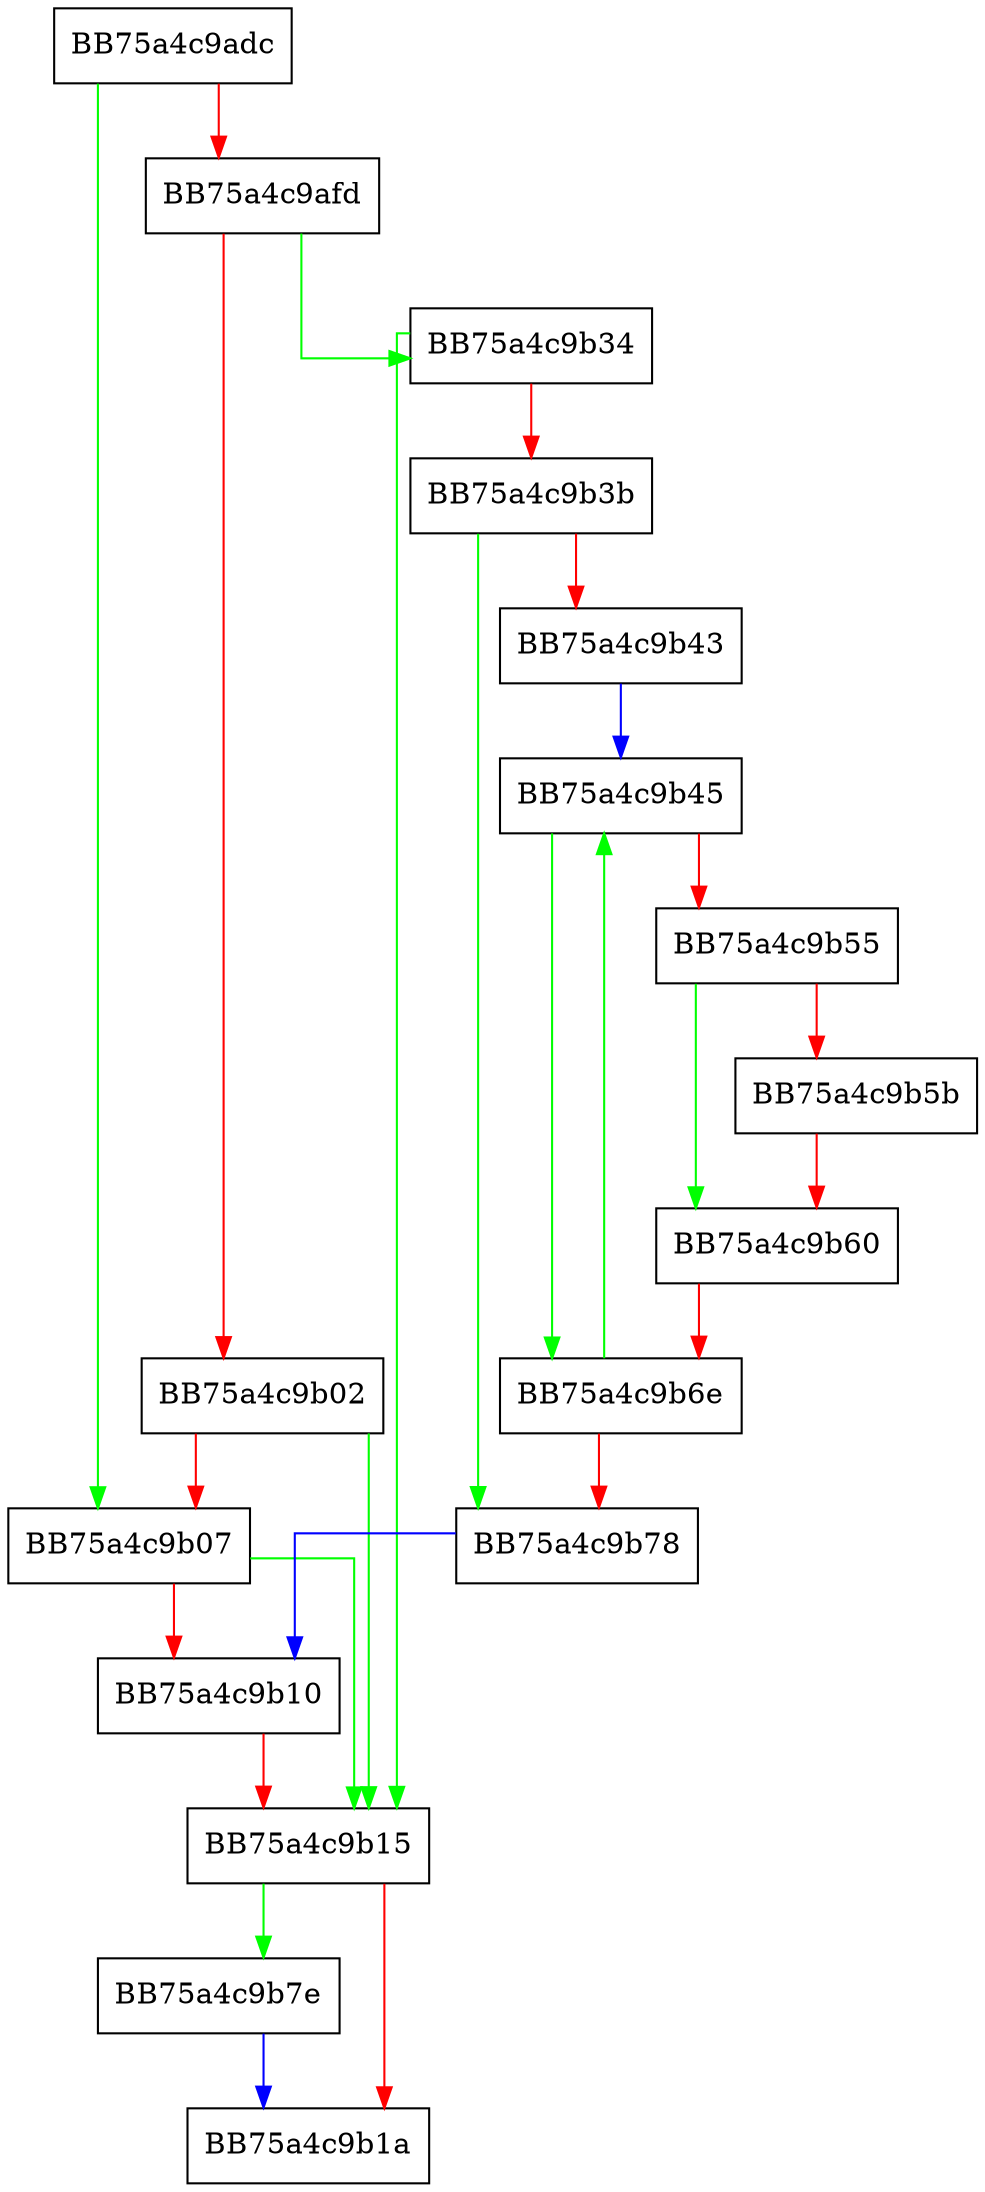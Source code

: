 digraph scmmFreeVariant {
  node [shape="box"];
  graph [splines=ortho];
  BB75a4c9adc -> BB75a4c9b07 [color="green"];
  BB75a4c9adc -> BB75a4c9afd [color="red"];
  BB75a4c9afd -> BB75a4c9b34 [color="green"];
  BB75a4c9afd -> BB75a4c9b02 [color="red"];
  BB75a4c9b02 -> BB75a4c9b15 [color="green"];
  BB75a4c9b02 -> BB75a4c9b07 [color="red"];
  BB75a4c9b07 -> BB75a4c9b15 [color="green"];
  BB75a4c9b07 -> BB75a4c9b10 [color="red"];
  BB75a4c9b10 -> BB75a4c9b15 [color="red"];
  BB75a4c9b15 -> BB75a4c9b7e [color="green"];
  BB75a4c9b15 -> BB75a4c9b1a [color="red"];
  BB75a4c9b34 -> BB75a4c9b15 [color="green"];
  BB75a4c9b34 -> BB75a4c9b3b [color="red"];
  BB75a4c9b3b -> BB75a4c9b78 [color="green"];
  BB75a4c9b3b -> BB75a4c9b43 [color="red"];
  BB75a4c9b43 -> BB75a4c9b45 [color="blue"];
  BB75a4c9b45 -> BB75a4c9b6e [color="green"];
  BB75a4c9b45 -> BB75a4c9b55 [color="red"];
  BB75a4c9b55 -> BB75a4c9b60 [color="green"];
  BB75a4c9b55 -> BB75a4c9b5b [color="red"];
  BB75a4c9b5b -> BB75a4c9b60 [color="red"];
  BB75a4c9b60 -> BB75a4c9b6e [color="red"];
  BB75a4c9b6e -> BB75a4c9b45 [color="green"];
  BB75a4c9b6e -> BB75a4c9b78 [color="red"];
  BB75a4c9b78 -> BB75a4c9b10 [color="blue"];
  BB75a4c9b7e -> BB75a4c9b1a [color="blue"];
}